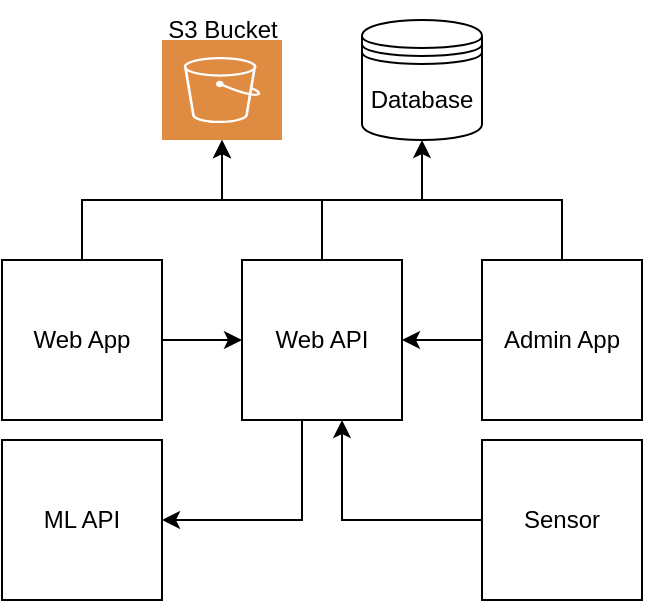 <mxfile>
    <diagram name="Seite-1" id="nq5cV-ZyWy-9u6JdI4ly">
        <mxGraphModel dx="585" dy="1596" grid="1" gridSize="10" guides="1" tooltips="1" connect="1" arrows="1" fold="1" page="1" pageScale="1" pageWidth="827" pageHeight="1169" math="0" shadow="0">
            <root>
                <mxCell id="0"/>
                <mxCell id="1" parent="0"/>
                <mxCell id="XLr203wDVcV-hywGw9sH-16" value="" style="rounded=0;whiteSpace=wrap;html=1;strokeColor=none;" parent="1" vertex="1">
                    <mxGeometry width="320" height="290" as="geometry"/>
                </mxCell>
                <mxCell id="XLr203wDVcV-hywGw9sH-1" value="Database" style="shape=datastore;whiteSpace=wrap;html=1;" parent="1" vertex="1">
                    <mxGeometry x="180" width="60" height="60" as="geometry"/>
                </mxCell>
                <mxCell id="XLr203wDVcV-hywGw9sH-8" value="" style="edgeStyle=orthogonalEdgeStyle;rounded=0;orthogonalLoop=1;jettySize=auto;html=1;" parent="1" source="XLr203wDVcV-hywGw9sH-2" target="XLr203wDVcV-hywGw9sH-1" edge="1">
                    <mxGeometry relative="1" as="geometry">
                        <Array as="points">
                            <mxPoint x="40" y="90"/>
                            <mxPoint x="210" y="90"/>
                        </Array>
                    </mxGeometry>
                </mxCell>
                <mxCell id="XLr203wDVcV-hywGw9sH-13" value="" style="edgeStyle=orthogonalEdgeStyle;rounded=0;orthogonalLoop=1;jettySize=auto;html=1;" parent="1" source="XLr203wDVcV-hywGw9sH-7" target="XLr203wDVcV-hywGw9sH-12" edge="1">
                    <mxGeometry relative="1" as="geometry">
                        <Array as="points">
                            <mxPoint x="150" y="250"/>
                        </Array>
                    </mxGeometry>
                </mxCell>
                <mxCell id="XLr203wDVcV-hywGw9sH-2" value="Web App" style="whiteSpace=wrap;html=1;aspect=fixed;" parent="1" vertex="1">
                    <mxGeometry y="120" width="80" height="80" as="geometry"/>
                </mxCell>
                <mxCell id="XLr203wDVcV-hywGw9sH-9" value="" style="edgeStyle=orthogonalEdgeStyle;rounded=0;orthogonalLoop=1;jettySize=auto;html=1;" parent="1" source="XLr203wDVcV-hywGw9sH-3" target="4" edge="1">
                    <mxGeometry relative="1" as="geometry">
                        <Array as="points">
                            <mxPoint x="280" y="90"/>
                            <mxPoint x="110" y="90"/>
                        </Array>
                    </mxGeometry>
                </mxCell>
                <mxCell id="XLr203wDVcV-hywGw9sH-3" value="Admin App" style="whiteSpace=wrap;html=1;aspect=fixed;" parent="1" vertex="1">
                    <mxGeometry x="240" y="120" width="80" height="80" as="geometry"/>
                </mxCell>
                <mxCell id="XLr203wDVcV-hywGw9sH-7" value="Web API" style="rounded=0;whiteSpace=wrap;html=1;" parent="1" vertex="1">
                    <mxGeometry x="120" y="120" width="80" height="80" as="geometry"/>
                </mxCell>
                <mxCell id="XLr203wDVcV-hywGw9sH-12" value="ML API" style="rounded=0;whiteSpace=wrap;html=1;" parent="1" vertex="1">
                    <mxGeometry y="210" width="80" height="80" as="geometry"/>
                </mxCell>
                <mxCell id="XLr203wDVcV-hywGw9sH-15" value="" style="edgeStyle=orthogonalEdgeStyle;rounded=0;orthogonalLoop=1;jettySize=auto;html=1;" parent="1" source="XLr203wDVcV-hywGw9sH-14" target="XLr203wDVcV-hywGw9sH-7" edge="1">
                    <mxGeometry relative="1" as="geometry">
                        <Array as="points">
                            <mxPoint x="170" y="250"/>
                        </Array>
                    </mxGeometry>
                </mxCell>
                <mxCell id="XLr203wDVcV-hywGw9sH-14" value="Sensor" style="rounded=0;whiteSpace=wrap;html=1;" parent="1" vertex="1">
                    <mxGeometry x="240" y="210" width="80" height="80" as="geometry"/>
                </mxCell>
                <mxCell id="2" value="" style="edgeStyle=orthogonalEdgeStyle;rounded=0;orthogonalLoop=1;jettySize=auto;html=1;" edge="1" parent="1" source="XLr203wDVcV-hywGw9sH-3" target="XLr203wDVcV-hywGw9sH-7">
                    <mxGeometry relative="1" as="geometry">
                        <mxPoint x="50" y="210" as="sourcePoint"/>
                        <mxPoint x="50" y="250" as="targetPoint"/>
                        <Array as="points">
                            <mxPoint x="210" y="160"/>
                            <mxPoint x="210" y="160"/>
                        </Array>
                    </mxGeometry>
                </mxCell>
                <mxCell id="4" value="" style="sketch=0;pointerEvents=1;shadow=0;dashed=0;html=1;strokeColor=none;fillColor=#DF8C42;labelPosition=center;verticalLabelPosition=bottom;verticalAlign=top;align=center;outlineConnect=0;shape=mxgraph.veeam2.aws_s3;" vertex="1" parent="1">
                    <mxGeometry x="80" y="10" width="60" height="50" as="geometry"/>
                </mxCell>
                <mxCell id="5" value="" style="edgeStyle=orthogonalEdgeStyle;rounded=0;orthogonalLoop=1;jettySize=auto;html=1;" edge="1" parent="1" source="XLr203wDVcV-hywGw9sH-2" target="XLr203wDVcV-hywGw9sH-7">
                    <mxGeometry relative="1" as="geometry">
                        <mxPoint x="250.0" y="170.034" as="sourcePoint"/>
                        <mxPoint x="210.0" y="170.034" as="targetPoint"/>
                        <Array as="points"/>
                    </mxGeometry>
                </mxCell>
                <mxCell id="6" value="" style="edgeStyle=orthogonalEdgeStyle;rounded=0;orthogonalLoop=1;jettySize=auto;html=1;" edge="1" parent="1" source="XLr203wDVcV-hywGw9sH-7" target="4">
                    <mxGeometry relative="1" as="geometry">
                        <mxPoint x="290.029" y="130" as="sourcePoint"/>
                        <mxPoint x="120.029" y="70" as="targetPoint"/>
                        <Array as="points">
                            <mxPoint x="160" y="90"/>
                            <mxPoint x="110" y="90"/>
                        </Array>
                    </mxGeometry>
                </mxCell>
                <mxCell id="7" value="S3 Bucket" style="text;html=1;align=center;verticalAlign=middle;resizable=0;points=[];autosize=1;strokeColor=none;fillColor=none;" vertex="1" parent="1">
                    <mxGeometry x="70" y="-10" width="80" height="30" as="geometry"/>
                </mxCell>
            </root>
        </mxGraphModel>
    </diagram>
</mxfile>